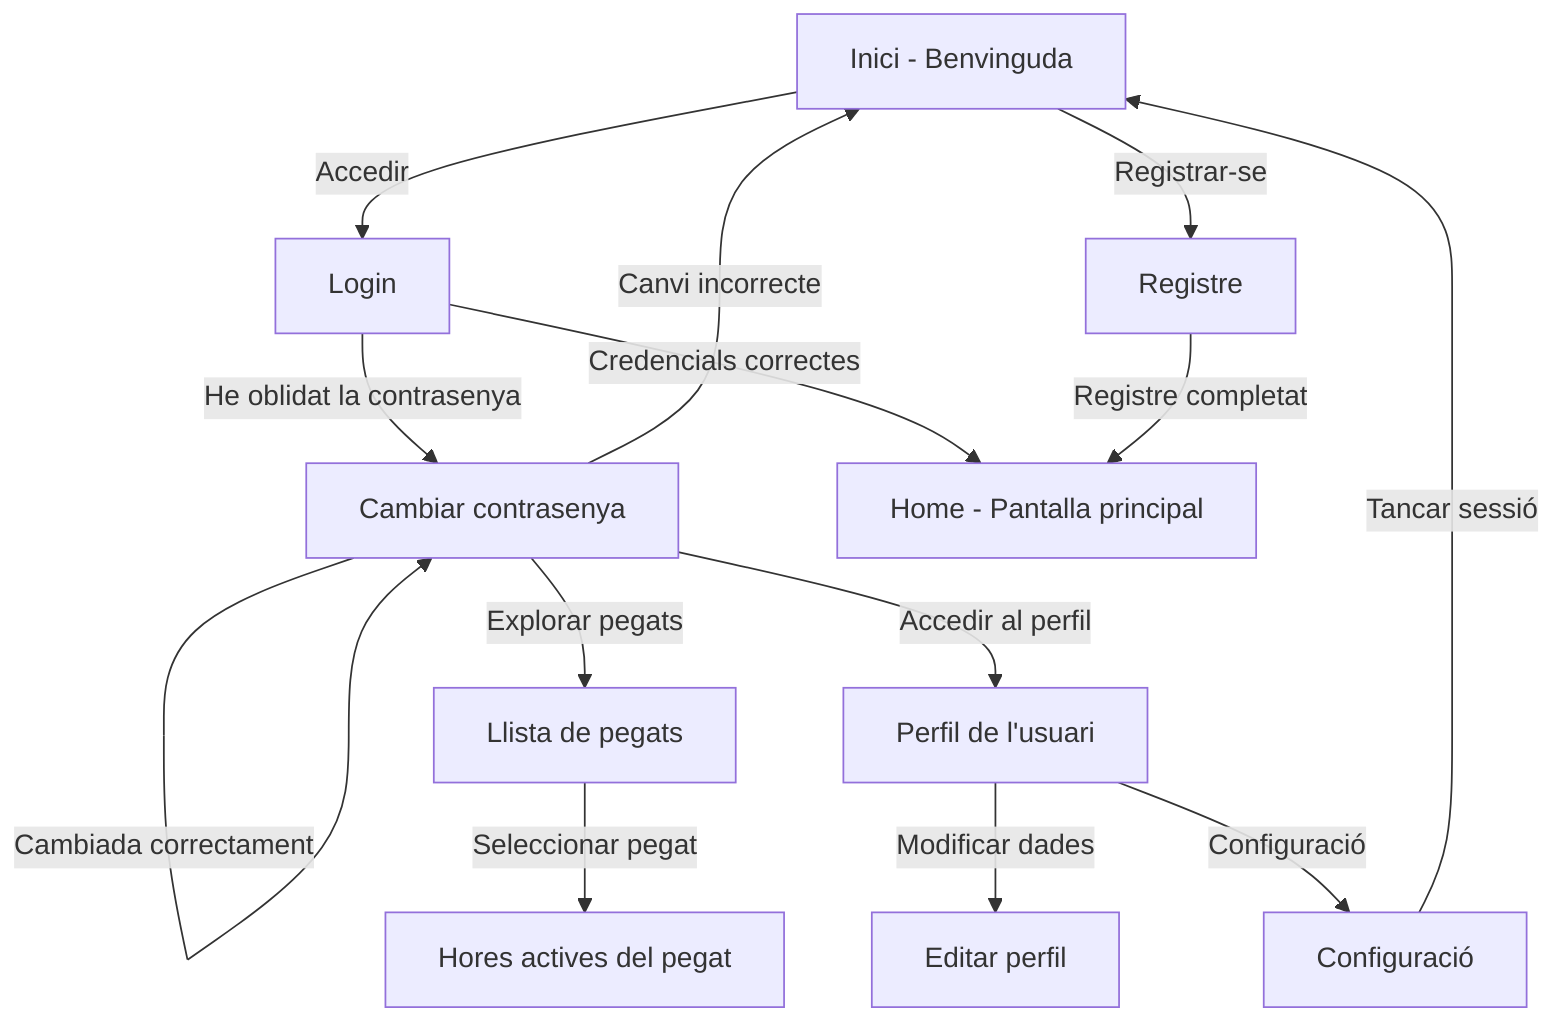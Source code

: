 flowchart TD
    A[Inici - Benvinguda] -->|Accedir| B[Login]
    B -->|He oblidat la contrasenya| D[Cambiar contrasenya]
    D -->|Cambiada correctament| D
    D -->|Canvi incorrecte|A
    A -->|Registrar-se| C[Registre]
    B -->|Credencials correctes| E[Home - Pantalla principal]
    C -->|Registre completat| E
    D -->|Explorar pegats| F[Llista de pegats]
    F -->|Seleccionar pegat| G[Hores actives del pegat]
    D -->|Accedir al perfil| J[Perfil de l'usuari]
    J -->|Modificar dades| K[Editar perfil]
    J -->|Configuració| L[Configuració]
    L -->|Tancar sessió| A